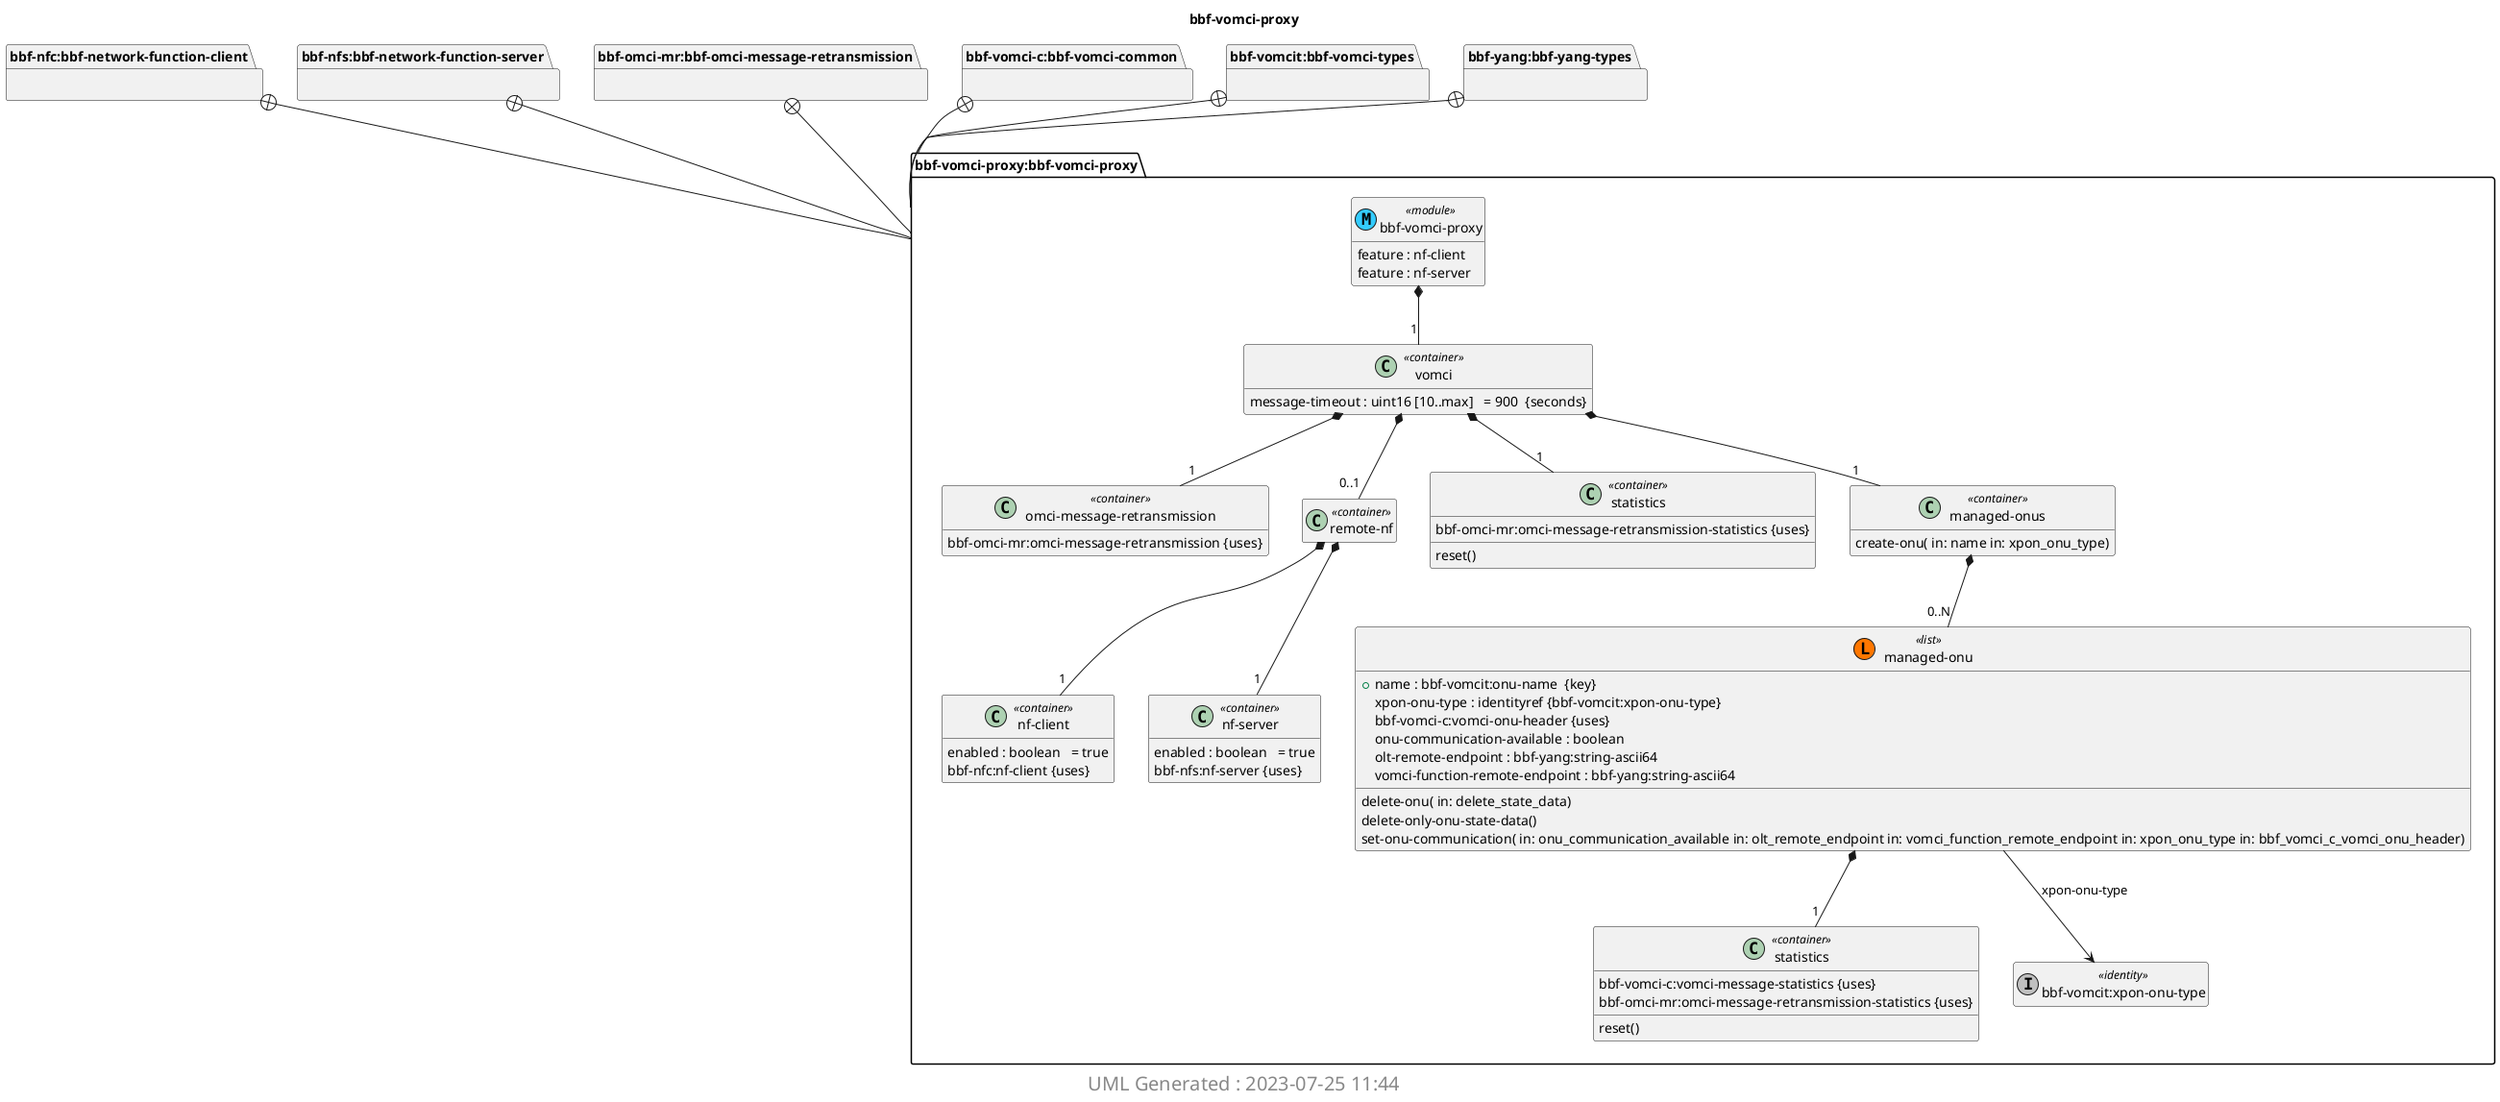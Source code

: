'Download plantuml from http://plantuml.sourceforge.net/ 
'Generate png with java -jar plantuml.jar <file> 
'Output in img/<module>.png 
'If Java spits out memory error increase heap size with java -Xmx1024m  -jar plantuml.jar <file> 
@startuml img/bbf-vomci-proxy.png 
hide empty fields 
hide empty methods 
hide <<case>> circle
hide <<augment>> circle
hide <<choice>> circle
hide <<leafref>> stereotype
hide <<leafref>> circle
page 1x1 
Title bbf-vomci-proxy 
package "bbf-nfc:bbf-network-function-client" as bbf_nfc_bbf_network_function_client { 
} 
package "bbf-nfs:bbf-network-function-server" as bbf_nfs_bbf_network_function_server { 
} 
package "bbf-omci-mr:bbf-omci-message-retransmission" as bbf_omci_mr_bbf_omci_message_retransmission { 
} 
package "bbf-vomci-c:bbf-vomci-common" as bbf_vomci_c_bbf_vomci_common { 
} 
package "bbf-vomcit:bbf-vomci-types" as bbf_vomcit_bbf_vomci_types { 
} 
package "bbf-yang:bbf-yang-types" as bbf_yang_bbf_yang_types { 
} 
package "bbf-vomci-proxy:bbf-vomci-proxy" as bbf_vomci_proxy_bbf_vomci_proxy { 
} 
package "bbf-vomci-proxy:bbf-vomci-proxy" as bbf_vomci_proxy_bbf_vomci_proxy { 
class "bbf-vomci-proxy" as bbf_vomci_proxy << (M, #33CCFF) module>> 
bbf_vomci_proxy : feature : nf-client 
bbf_vomci_proxy : feature : nf-server 
class "vomci" as  bbf_vomci_proxy_I_vomci <<container>> 
bbf_vomci_proxy *-- "1" bbf_vomci_proxy_I_vomci 
bbf_vomci_proxy_I_vomci : message-timeout : uint16 [10..max]   = 900  {seconds}
class "omci-message-retransmission" as  bbf_vomci_proxy_I_vomci_I_omci_message_retransmission <<container>> 
bbf_vomci_proxy_I_vomci *-- "1" bbf_vomci_proxy_I_vomci_I_omci_message_retransmission 
bbf_vomci_proxy_I_vomci_I_omci_message_retransmission : bbf-omci-mr:omci-message-retransmission {uses} 
class "remote-nf" as  bbf_vomci_proxy_I_vomci_I_remote_nf <<container>> 
bbf_vomci_proxy_I_vomci *-- "0..1" bbf_vomci_proxy_I_vomci_I_remote_nf 
class "nf-client" as  bbf_vomci_proxy_I_vomci_I_remote_nf_I_nf_client <<container>> 
bbf_vomci_proxy_I_vomci_I_remote_nf *-- "1" bbf_vomci_proxy_I_vomci_I_remote_nf_I_nf_client 
bbf_vomci_proxy_I_vomci_I_remote_nf_I_nf_client : enabled : boolean   = true 
bbf_vomci_proxy_I_vomci_I_remote_nf_I_nf_client : bbf-nfc:nf-client {uses} 
class "nf-server" as  bbf_vomci_proxy_I_vomci_I_remote_nf_I_nf_server <<container>> 
bbf_vomci_proxy_I_vomci_I_remote_nf *-- "1" bbf_vomci_proxy_I_vomci_I_remote_nf_I_nf_server 
bbf_vomci_proxy_I_vomci_I_remote_nf_I_nf_server : enabled : boolean   = true 
bbf_vomci_proxy_I_vomci_I_remote_nf_I_nf_server : bbf-nfs:nf-server {uses} 
class "statistics" as  bbf_vomci_proxy_I_vomci_I_statistics <<container>> 
bbf_vomci_proxy_I_vomci *-- "1" bbf_vomci_proxy_I_vomci_I_statistics 
bbf_vomci_proxy_I_vomci_I_statistics : reset()
bbf_vomci_proxy_I_vomci_I_statistics : bbf-omci-mr:omci-message-retransmission-statistics {uses} 
class "managed-onus" as  bbf_vomci_proxy_I_vomci_I_managed_onus <<container>> 
bbf_vomci_proxy_I_vomci *-- "1" bbf_vomci_proxy_I_vomci_I_managed_onus 
bbf_vomci_proxy_I_vomci_I_managed_onus : create-onu( in: name in: xpon_onu_type)
class "managed-onu" as bbf_vomci_proxy_I_vomci_I_managed_onus_I_managed_onu << (L, #FF7700) list>> 
bbf_vomci_proxy_I_vomci_I_managed_onus *-- "0..N" bbf_vomci_proxy_I_vomci_I_managed_onus_I_managed_onu 
bbf_vomci_proxy_I_vomci_I_managed_onus_I_managed_onu : +name : bbf-vomcit:onu-name  {key} 
bbf_vomci_proxy_I_vomci_I_managed_onus_I_managed_onu : xpon-onu-type : identityref {bbf-vomcit:xpon-onu-type}  
bbf_vomci_proxy_I_vomci_I_managed_onus_I_managed_onu : delete-onu( in: delete_state_data)
bbf_vomci_proxy_I_vomci_I_managed_onus_I_managed_onu : delete-only-onu-state-data()
bbf_vomci_proxy_I_vomci_I_managed_onus_I_managed_onu : set-onu-communication( in: onu_communication_available in: olt_remote_endpoint in: vomci_function_remote_endpoint in: xpon_onu_type in: bbf_vomci_c_vomci_onu_header)
bbf_vomci_proxy_I_vomci_I_managed_onus_I_managed_onu : bbf-vomci-c:vomci-onu-header {uses} 
bbf_vomci_proxy_I_vomci_I_managed_onus_I_managed_onu : onu-communication-available : boolean  
bbf_vomci_proxy_I_vomci_I_managed_onus_I_managed_onu : olt-remote-endpoint : bbf-yang:string-ascii64  
bbf_vomci_proxy_I_vomci_I_managed_onus_I_managed_onu : vomci-function-remote-endpoint : bbf-yang:string-ascii64  
class "statistics" as  bbf_vomci_proxy_I_vomci_I_managed_onus_I_managed_onu_I_statistics <<container>> 
bbf_vomci_proxy_I_vomci_I_managed_onus_I_managed_onu *-- "1" bbf_vomci_proxy_I_vomci_I_managed_onus_I_managed_onu_I_statistics 
bbf_vomci_proxy_I_vomci_I_managed_onus_I_managed_onu_I_statistics : reset()
bbf_vomci_proxy_I_vomci_I_managed_onus_I_managed_onu_I_statistics : bbf-vomci-c:vomci-message-statistics {uses} 
bbf_vomci_proxy_I_vomci_I_managed_onus_I_managed_onu_I_statistics : bbf-omci-mr:omci-message-retransmission-statistics {uses} 
class "bbf-vomcit:xpon-onu-type" as bbf_vomcit_xpon_onu_type_identity << (I,Silver) identity>> 
bbf_vomci_proxy_I_vomci_I_managed_onus_I_managed_onu-->bbf_vomcit_xpon_onu_type_identity : xpon-onu-type
} 

bbf_nfc_bbf_network_function_client +-- bbf_vomci_proxy_bbf_vomci_proxy
bbf_nfs_bbf_network_function_server +-- bbf_vomci_proxy_bbf_vomci_proxy
bbf_omci_mr_bbf_omci_message_retransmission +-- bbf_vomci_proxy_bbf_vomci_proxy
bbf_vomci_c_bbf_vomci_common +-- bbf_vomci_proxy_bbf_vomci_proxy
bbf_vomcit_bbf_vomci_types +-- bbf_vomci_proxy_bbf_vomci_proxy
bbf_yang_bbf_yang_types +-- bbf_vomci_proxy_bbf_vomci_proxy
center footer
 <size:20> UML Generated : 2023-07-25 11:44 </size>
 endfooter 
@enduml 
